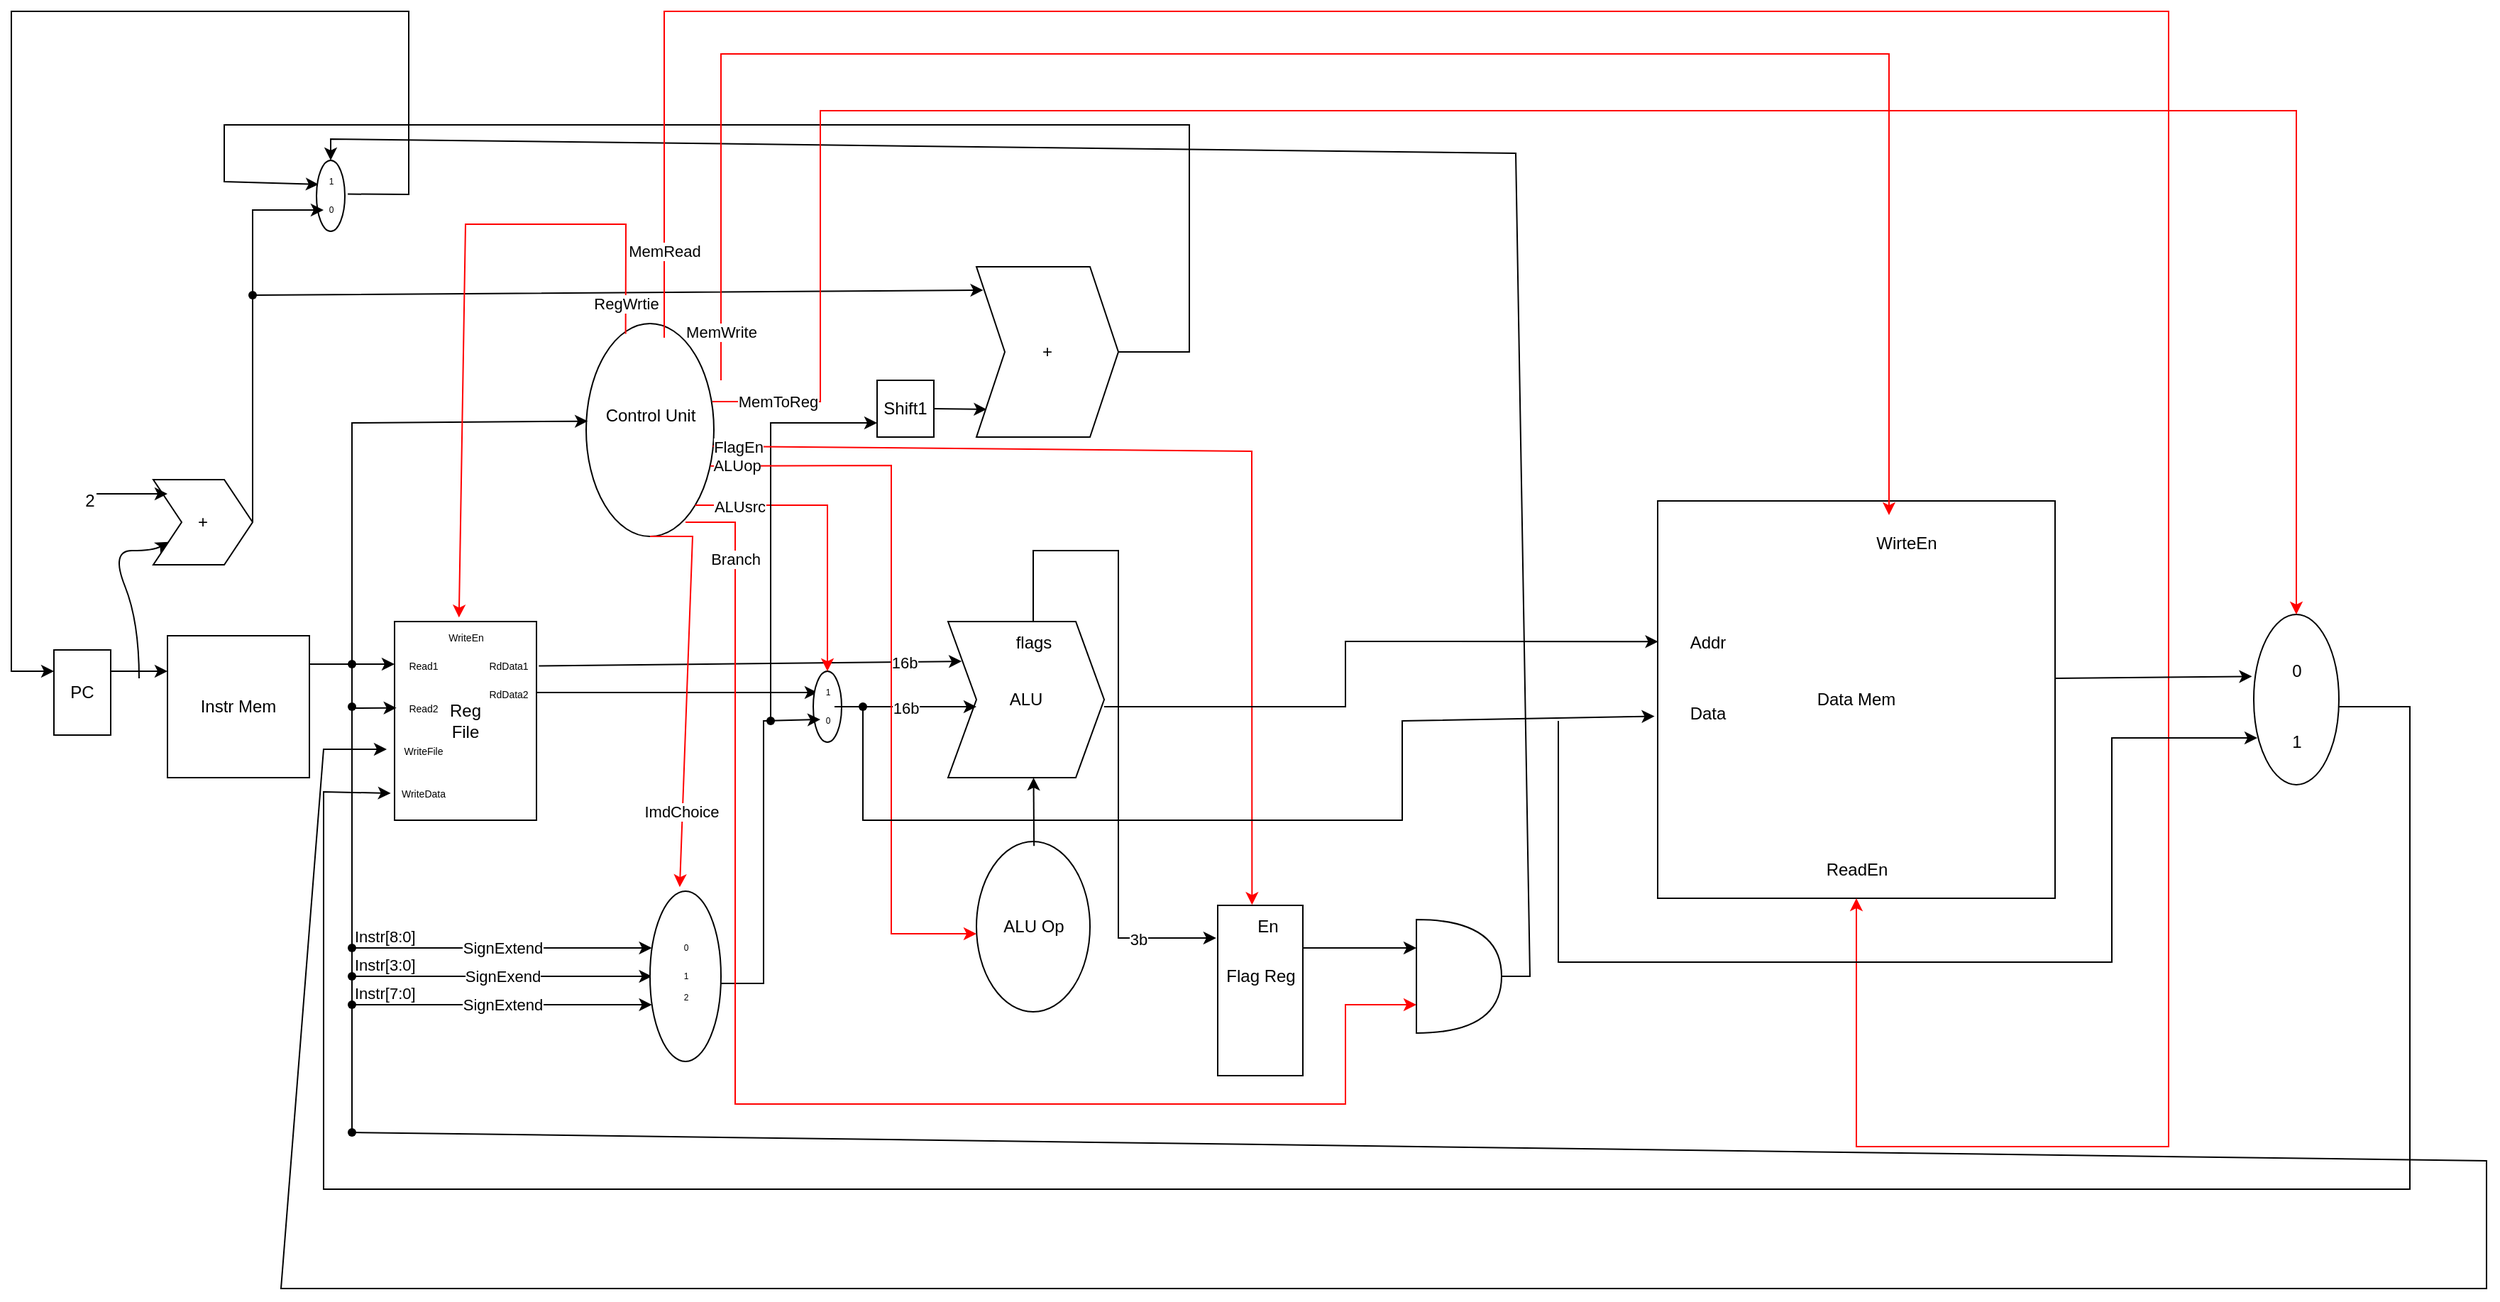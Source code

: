 <mxfile version="26.0.16">
  <diagram name="Page-1" id="epfixSjzEe4igScgLla1">
    <mxGraphModel dx="2280" dy="2638" grid="1" gridSize="10" guides="1" tooltips="1" connect="1" arrows="1" fold="1" page="1" pageScale="1" pageWidth="850" pageHeight="1100" math="0" shadow="0">
      <root>
        <mxCell id="0" />
        <mxCell id="1" parent="0" />
        <mxCell id="wuRMn5WetSay-WgfmZ83-2" value="PC" style="rounded=0;whiteSpace=wrap;html=1;" vertex="1" parent="1">
          <mxGeometry x="40" y="200" width="40" height="60" as="geometry" />
        </mxCell>
        <mxCell id="wuRMn5WetSay-WgfmZ83-4" value="Instr Mem" style="whiteSpace=wrap;html=1;aspect=fixed;" vertex="1" parent="1">
          <mxGeometry x="120" y="190" width="100" height="100" as="geometry" />
        </mxCell>
        <mxCell id="wuRMn5WetSay-WgfmZ83-5" value="" style="endArrow=classic;html=1;rounded=0;exitX=1;exitY=0.25;exitDx=0;exitDy=0;entryX=0;entryY=0.25;entryDx=0;entryDy=0;" edge="1" parent="1" source="wuRMn5WetSay-WgfmZ83-2" target="wuRMn5WetSay-WgfmZ83-4">
          <mxGeometry width="50" height="50" relative="1" as="geometry">
            <mxPoint x="90" y="270" as="sourcePoint" />
            <mxPoint x="140" y="220" as="targetPoint" />
          </mxGeometry>
        </mxCell>
        <mxCell id="wuRMn5WetSay-WgfmZ83-6" value="" style="curved=1;endArrow=classic;html=1;rounded=0;" edge="1" parent="1" target="wuRMn5WetSay-WgfmZ83-7">
          <mxGeometry width="50" height="50" relative="1" as="geometry">
            <mxPoint x="100" y="220" as="sourcePoint" />
            <mxPoint x="170" y="130" as="targetPoint" />
            <Array as="points">
              <mxPoint x="100" y="180" />
              <mxPoint x="80" y="130" />
              <mxPoint x="110" y="130" />
            </Array>
          </mxGeometry>
        </mxCell>
        <mxCell id="wuRMn5WetSay-WgfmZ83-7" value="+" style="shape=step;perimeter=stepPerimeter;whiteSpace=wrap;html=1;fixedSize=1;" vertex="1" parent="1">
          <mxGeometry x="110" y="80" width="70" height="60" as="geometry" />
        </mxCell>
        <mxCell id="wuRMn5WetSay-WgfmZ83-8" value="" style="endArrow=classic;html=1;rounded=0;" edge="1" parent="1">
          <mxGeometry width="50" height="50" relative="1" as="geometry">
            <mxPoint x="70" y="90" as="sourcePoint" />
            <mxPoint x="120" y="90" as="targetPoint" />
          </mxGeometry>
        </mxCell>
        <mxCell id="wuRMn5WetSay-WgfmZ83-9" value="2" style="text;html=1;align=center;verticalAlign=middle;resizable=0;points=[];autosize=1;strokeColor=none;fillColor=none;" vertex="1" parent="1">
          <mxGeometry x="50" y="80" width="30" height="30" as="geometry" />
        </mxCell>
        <mxCell id="wuRMn5WetSay-WgfmZ83-12" value="Reg&lt;div&gt;File&lt;/div&gt;" style="rounded=0;whiteSpace=wrap;html=1;" vertex="1" parent="1">
          <mxGeometry x="280" y="180" width="100" height="140" as="geometry" />
        </mxCell>
        <mxCell id="wuRMn5WetSay-WgfmZ83-13" value="&lt;div style=&quot;line-height: 50%;&quot;&gt;&lt;font style=&quot;font-size: 7px;&quot;&gt;Read1&lt;/font&gt;&lt;/div&gt;" style="text;html=1;align=center;verticalAlign=middle;resizable=0;points=[];autosize=1;strokeColor=none;fillColor=none;" vertex="1" parent="1">
          <mxGeometry x="280" y="200" width="40" height="20" as="geometry" />
        </mxCell>
        <mxCell id="wuRMn5WetSay-WgfmZ83-14" value="&lt;div style=&quot;line-height: 50%;&quot;&gt;&lt;font style=&quot;font-size: 7px;&quot;&gt;Read2&lt;/font&gt;&lt;/div&gt;" style="text;html=1;align=center;verticalAlign=middle;resizable=0;points=[];autosize=1;strokeColor=none;fillColor=none;" vertex="1" parent="1">
          <mxGeometry x="280" y="230" width="40" height="20" as="geometry" />
        </mxCell>
        <mxCell id="wuRMn5WetSay-WgfmZ83-15" value="&lt;div style=&quot;line-height: 50%;&quot;&gt;&lt;span style=&quot;font-size: 7px;&quot;&gt;WriteFile&lt;/span&gt;&lt;/div&gt;" style="text;html=1;align=center;verticalAlign=middle;resizable=0;points=[];autosize=1;strokeColor=none;fillColor=none;" vertex="1" parent="1">
          <mxGeometry x="275" y="260" width="50" height="20" as="geometry" />
        </mxCell>
        <mxCell id="wuRMn5WetSay-WgfmZ83-16" value="&lt;div style=&quot;line-height: 50%;&quot;&gt;&lt;font style=&quot;font-size: 7px;&quot;&gt;WriteData&lt;/font&gt;&lt;/div&gt;" style="text;html=1;align=center;verticalAlign=middle;resizable=0;points=[];autosize=1;strokeColor=none;fillColor=none;" vertex="1" parent="1">
          <mxGeometry x="275" y="290" width="50" height="20" as="geometry" />
        </mxCell>
        <mxCell id="wuRMn5WetSay-WgfmZ83-17" value="&lt;div style=&quot;line-height: 50%;&quot;&gt;&lt;font style=&quot;font-size: 7px;&quot;&gt;RdData1&lt;/font&gt;&lt;/div&gt;" style="text;html=1;align=center;verticalAlign=middle;resizable=0;points=[];autosize=1;strokeColor=none;fillColor=none;" vertex="1" parent="1">
          <mxGeometry x="335" y="200" width="50" height="20" as="geometry" />
        </mxCell>
        <mxCell id="wuRMn5WetSay-WgfmZ83-18" value="&lt;div style=&quot;line-height: 50%;&quot;&gt;&lt;font style=&quot;font-size: 7px;&quot;&gt;RdData2&lt;/font&gt;&lt;/div&gt;" style="text;html=1;align=center;verticalAlign=middle;resizable=0;points=[];autosize=1;strokeColor=none;fillColor=none;" vertex="1" parent="1">
          <mxGeometry x="335" y="220" width="50" height="20" as="geometry" />
        </mxCell>
        <mxCell id="wuRMn5WetSay-WgfmZ83-19" value="&lt;div style=&quot;line-height: 50%;&quot;&gt;&lt;font style=&quot;font-size: 7px;&quot;&gt;WriteEn&lt;/font&gt;&lt;/div&gt;" style="text;html=1;align=center;verticalAlign=middle;resizable=0;points=[];autosize=1;strokeColor=none;fillColor=none;" vertex="1" parent="1">
          <mxGeometry x="305" y="180" width="50" height="20" as="geometry" />
        </mxCell>
        <mxCell id="wuRMn5WetSay-WgfmZ83-21" value="" style="endArrow=classic;html=1;rounded=0;exitDx=0;exitDy=0;exitPerimeter=0;" edge="1" parent="1" source="wuRMn5WetSay-WgfmZ83-54">
          <mxGeometry width="50" height="50" relative="1" as="geometry">
            <mxPoint x="250" y="210" as="sourcePoint" />
            <mxPoint x="280" y="210" as="targetPoint" />
            <Array as="points">
              <mxPoint x="220" y="210" />
              <mxPoint x="250" y="210" />
            </Array>
          </mxGeometry>
        </mxCell>
        <mxCell id="wuRMn5WetSay-WgfmZ83-22" value="" style="endArrow=none;html=1;rounded=0;" edge="1" parent="1" source="wuRMn5WetSay-WgfmZ83-56">
          <mxGeometry width="50" height="50" relative="1" as="geometry">
            <mxPoint x="250" y="472.295" as="sourcePoint" />
            <mxPoint x="250" y="210" as="targetPoint" />
          </mxGeometry>
        </mxCell>
        <mxCell id="wuRMn5WetSay-WgfmZ83-23" value="" style="endArrow=classic;html=1;rounded=0;entryX=0.034;entryY=0.543;entryDx=0;entryDy=0;entryPerimeter=0;" edge="1" parent="1" target="wuRMn5WetSay-WgfmZ83-14">
          <mxGeometry width="50" height="50" relative="1" as="geometry">
            <mxPoint x="250" y="241" as="sourcePoint" />
            <mxPoint x="280" y="200" as="targetPoint" />
          </mxGeometry>
        </mxCell>
        <mxCell id="wuRMn5WetSay-WgfmZ83-24" value="" style="endArrow=classic;html=1;rounded=0;" edge="1" parent="1">
          <mxGeometry relative="1" as="geometry">
            <mxPoint x="250" y="410" as="sourcePoint" />
            <mxPoint x="461.311" y="410" as="targetPoint" />
          </mxGeometry>
        </mxCell>
        <mxCell id="wuRMn5WetSay-WgfmZ83-25" value="SignExtend" style="edgeLabel;resizable=0;html=1;;align=center;verticalAlign=middle;" connectable="0" vertex="1" parent="wuRMn5WetSay-WgfmZ83-24">
          <mxGeometry relative="1" as="geometry" />
        </mxCell>
        <mxCell id="wuRMn5WetSay-WgfmZ83-26" value="Instr[8:0]" style="edgeLabel;resizable=0;html=1;;align=left;verticalAlign=bottom;" connectable="0" vertex="1" parent="wuRMn5WetSay-WgfmZ83-24">
          <mxGeometry x="-1" relative="1" as="geometry" />
        </mxCell>
        <mxCell id="wuRMn5WetSay-WgfmZ83-28" value="" style="endArrow=classic;html=1;rounded=0;" edge="1" parent="1">
          <mxGeometry relative="1" as="geometry">
            <mxPoint x="250" y="430" as="sourcePoint" />
            <mxPoint x="461.311" y="430" as="targetPoint" />
          </mxGeometry>
        </mxCell>
        <mxCell id="wuRMn5WetSay-WgfmZ83-29" value="SignExend" style="edgeLabel;resizable=0;html=1;;align=center;verticalAlign=middle;" connectable="0" vertex="1" parent="wuRMn5WetSay-WgfmZ83-28">
          <mxGeometry relative="1" as="geometry" />
        </mxCell>
        <mxCell id="wuRMn5WetSay-WgfmZ83-30" value="Instr[3:0]" style="edgeLabel;resizable=0;html=1;;align=left;verticalAlign=bottom;" connectable="0" vertex="1" parent="wuRMn5WetSay-WgfmZ83-28">
          <mxGeometry x="-1" relative="1" as="geometry" />
        </mxCell>
        <mxCell id="wuRMn5WetSay-WgfmZ83-32" value="" style="endArrow=classic;html=1;rounded=0;" edge="1" parent="1">
          <mxGeometry relative="1" as="geometry">
            <mxPoint x="250" y="450" as="sourcePoint" />
            <mxPoint x="461.311" y="450" as="targetPoint" />
          </mxGeometry>
        </mxCell>
        <mxCell id="wuRMn5WetSay-WgfmZ83-33" value="SignExtend" style="edgeLabel;resizable=0;html=1;;align=center;verticalAlign=middle;" connectable="0" vertex="1" parent="wuRMn5WetSay-WgfmZ83-32">
          <mxGeometry relative="1" as="geometry" />
        </mxCell>
        <mxCell id="wuRMn5WetSay-WgfmZ83-34" value="Instr[7:0]" style="edgeLabel;resizable=0;html=1;;align=left;verticalAlign=bottom;" connectable="0" vertex="1" parent="wuRMn5WetSay-WgfmZ83-32">
          <mxGeometry x="-1" relative="1" as="geometry" />
        </mxCell>
        <mxCell id="wuRMn5WetSay-WgfmZ83-36" value="" style="ellipse;whiteSpace=wrap;html=1;rotation=90;" vertex="1" parent="1">
          <mxGeometry x="425" y="405" width="120" height="50" as="geometry" />
        </mxCell>
        <mxCell id="wuRMn5WetSay-WgfmZ83-38" value="0" style="text;html=1;align=center;verticalAlign=middle;resizable=0;points=[];autosize=1;strokeColor=none;fillColor=none;fontSize=6;" vertex="1" parent="1">
          <mxGeometry x="470" y="400" width="30" height="20" as="geometry" />
        </mxCell>
        <mxCell id="wuRMn5WetSay-WgfmZ83-39" value="1" style="text;html=1;align=center;verticalAlign=middle;resizable=0;points=[];autosize=1;strokeColor=none;fillColor=none;fontSize=6;" vertex="1" parent="1">
          <mxGeometry x="470" y="420" width="30" height="20" as="geometry" />
        </mxCell>
        <mxCell id="wuRMn5WetSay-WgfmZ83-40" value="2" style="text;html=1;align=center;verticalAlign=middle;resizable=0;points=[];autosize=1;strokeColor=none;fillColor=none;fontSize=6;" vertex="1" parent="1">
          <mxGeometry x="470" y="435" width="30" height="20" as="geometry" />
        </mxCell>
        <mxCell id="wuRMn5WetSay-WgfmZ83-41" style="edgeStyle=orthogonalEdgeStyle;rounded=0;orthogonalLoop=1;jettySize=auto;html=1;exitX=1;exitY=0.5;exitDx=0;exitDy=0;" edge="1" parent="1" source="wuRMn5WetSay-WgfmZ83-36" target="wuRMn5WetSay-WgfmZ83-36">
          <mxGeometry relative="1" as="geometry" />
        </mxCell>
        <mxCell id="wuRMn5WetSay-WgfmZ83-42" value="" style="ellipse;whiteSpace=wrap;html=1;rotation=90;" vertex="1" parent="1">
          <mxGeometry x="385" width="150" height="90" as="geometry" />
        </mxCell>
        <mxCell id="wuRMn5WetSay-WgfmZ83-43" value="Control Unit" style="text;html=1;align=center;verticalAlign=middle;resizable=0;points=[];autosize=1;strokeColor=none;fillColor=none;" vertex="1" parent="1">
          <mxGeometry x="415" y="20" width="90" height="30" as="geometry" />
        </mxCell>
        <mxCell id="wuRMn5WetSay-WgfmZ83-48" value="" style="endArrow=classic;html=1;rounded=0;entryX=0.012;entryY=0.626;entryDx=0;entryDy=0;entryPerimeter=0;" edge="1" parent="1" target="wuRMn5WetSay-WgfmZ83-43">
          <mxGeometry width="50" height="50" relative="1" as="geometry">
            <mxPoint x="250" y="210" as="sourcePoint" />
            <mxPoint x="370" y="50" as="targetPoint" />
            <Array as="points">
              <mxPoint x="250" y="40" />
            </Array>
          </mxGeometry>
        </mxCell>
        <mxCell id="wuRMn5WetSay-WgfmZ83-49" value="" style="endArrow=classic;html=1;rounded=0;exitX=0.933;exitY=0.564;exitDx=0;exitDy=0;exitPerimeter=0;entryX=0.087;entryY=0.255;entryDx=0;entryDy=0;entryPerimeter=0;" edge="1" parent="1" source="wuRMn5WetSay-WgfmZ83-17" target="wuRMn5WetSay-WgfmZ83-64">
          <mxGeometry width="50" height="50" relative="1" as="geometry">
            <mxPoint x="510" y="240" as="sourcePoint" />
            <mxPoint x="580" y="211" as="targetPoint" />
          </mxGeometry>
        </mxCell>
        <mxCell id="wuRMn5WetSay-WgfmZ83-76" value="16b" style="edgeLabel;html=1;align=center;verticalAlign=middle;resizable=0;points=[];" vertex="1" connectable="0" parent="wuRMn5WetSay-WgfmZ83-49">
          <mxGeometry x="0.728" relative="1" as="geometry">
            <mxPoint as="offset" />
          </mxGeometry>
        </mxCell>
        <mxCell id="wuRMn5WetSay-WgfmZ83-55" value="" style="endArrow=classic;html=1;rounded=0;exitDx=0;exitDy=0;exitPerimeter=0;" edge="1" parent="1" target="wuRMn5WetSay-WgfmZ83-54">
          <mxGeometry width="50" height="50" relative="1" as="geometry">
            <mxPoint x="250" y="210" as="sourcePoint" />
            <mxPoint x="280" y="210" as="targetPoint" />
            <Array as="points" />
          </mxGeometry>
        </mxCell>
        <mxCell id="wuRMn5WetSay-WgfmZ83-54" value="" style="shape=waypoint;sketch=0;fillStyle=solid;size=6;pointerEvents=1;points=[];fillColor=none;resizable=0;rotatable=0;perimeter=centerPerimeter;snapToPoint=1;" vertex="1" parent="1">
          <mxGeometry x="240" y="200" width="20" height="20" as="geometry" />
        </mxCell>
        <mxCell id="wuRMn5WetSay-WgfmZ83-57" value="" style="endArrow=none;html=1;rounded=0;" edge="1" parent="1" source="wuRMn5WetSay-WgfmZ83-58" target="wuRMn5WetSay-WgfmZ83-56">
          <mxGeometry width="50" height="50" relative="1" as="geometry">
            <mxPoint x="250" y="472.295" as="sourcePoint" />
            <mxPoint x="250" y="210" as="targetPoint" />
          </mxGeometry>
        </mxCell>
        <mxCell id="wuRMn5WetSay-WgfmZ83-56" value="" style="shape=waypoint;sketch=0;fillStyle=solid;size=6;pointerEvents=1;points=[];fillColor=none;resizable=0;rotatable=0;perimeter=centerPerimeter;snapToPoint=1;" vertex="1" parent="1">
          <mxGeometry x="240" y="230" width="20" height="20" as="geometry" />
        </mxCell>
        <mxCell id="wuRMn5WetSay-WgfmZ83-59" value="" style="endArrow=none;html=1;rounded=0;" edge="1" parent="1" source="wuRMn5WetSay-WgfmZ83-61" target="wuRMn5WetSay-WgfmZ83-58">
          <mxGeometry width="50" height="50" relative="1" as="geometry">
            <mxPoint x="250" y="472.295" as="sourcePoint" />
            <mxPoint x="250" y="240" as="targetPoint" />
          </mxGeometry>
        </mxCell>
        <mxCell id="wuRMn5WetSay-WgfmZ83-58" value="" style="shape=waypoint;sketch=0;fillStyle=solid;size=6;pointerEvents=1;points=[];fillColor=none;resizable=0;rotatable=0;perimeter=centerPerimeter;snapToPoint=1;" vertex="1" parent="1">
          <mxGeometry x="240" y="400" width="20" height="20" as="geometry" />
        </mxCell>
        <mxCell id="wuRMn5WetSay-WgfmZ83-60" value="" style="shape=waypoint;sketch=0;fillStyle=solid;size=6;pointerEvents=1;points=[];fillColor=none;resizable=0;rotatable=0;perimeter=centerPerimeter;snapToPoint=1;" vertex="1" parent="1">
          <mxGeometry x="240" y="420" width="20" height="20" as="geometry" />
        </mxCell>
        <mxCell id="wuRMn5WetSay-WgfmZ83-62" value="" style="endArrow=none;html=1;rounded=0;" edge="1" parent="1" target="wuRMn5WetSay-WgfmZ83-61">
          <mxGeometry width="50" height="50" relative="1" as="geometry">
            <mxPoint x="250" y="540" as="sourcePoint" />
            <mxPoint x="250" y="410" as="targetPoint" />
          </mxGeometry>
        </mxCell>
        <mxCell id="wuRMn5WetSay-WgfmZ83-61" value="" style="shape=waypoint;sketch=0;fillStyle=solid;size=6;pointerEvents=1;points=[];fillColor=none;resizable=0;rotatable=0;perimeter=centerPerimeter;snapToPoint=1;" vertex="1" parent="1">
          <mxGeometry x="240" y="440" width="20" height="20" as="geometry" />
        </mxCell>
        <mxCell id="wuRMn5WetSay-WgfmZ83-64" value="ALU" style="shape=step;perimeter=stepPerimeter;whiteSpace=wrap;html=1;fixedSize=1;" vertex="1" parent="1">
          <mxGeometry x="670" y="180" width="110" height="110" as="geometry" />
        </mxCell>
        <mxCell id="wuRMn5WetSay-WgfmZ83-65" value="" style="endArrow=classic;html=1;rounded=0;exitX=0.933;exitY=0.564;exitDx=0;exitDy=0;exitPerimeter=0;" edge="1" parent="1">
          <mxGeometry width="50" height="50" relative="1" as="geometry">
            <mxPoint x="380" y="230" as="sourcePoint" />
            <mxPoint x="578" y="230" as="targetPoint" />
          </mxGeometry>
        </mxCell>
        <mxCell id="wuRMn5WetSay-WgfmZ83-67" value="" style="ellipse;whiteSpace=wrap;html=1;rotation=90;" vertex="1" parent="1">
          <mxGeometry x="560" y="230" width="50" height="20" as="geometry" />
        </mxCell>
        <mxCell id="wuRMn5WetSay-WgfmZ83-68" value="1" style="text;html=1;align=center;verticalAlign=middle;resizable=0;points=[];autosize=1;strokeColor=none;fillColor=none;fontSize=6;" vertex="1" parent="1">
          <mxGeometry x="570" y="220" width="30" height="20" as="geometry" />
        </mxCell>
        <mxCell id="wuRMn5WetSay-WgfmZ83-69" value="0" style="text;html=1;align=center;verticalAlign=middle;resizable=0;points=[];autosize=1;strokeColor=none;fillColor=none;fontSize=6;" vertex="1" parent="1">
          <mxGeometry x="570" y="240" width="30" height="20" as="geometry" />
        </mxCell>
        <mxCell id="wuRMn5WetSay-WgfmZ83-70" value="" style="endArrow=classic;html=1;rounded=0;" edge="1" parent="1">
          <mxGeometry width="50" height="50" relative="1" as="geometry">
            <mxPoint x="510" y="435" as="sourcePoint" />
            <mxPoint x="580" y="249" as="targetPoint" />
            <Array as="points">
              <mxPoint x="540" y="435" />
              <mxPoint x="540" y="250" />
            </Array>
          </mxGeometry>
        </mxCell>
        <mxCell id="wuRMn5WetSay-WgfmZ83-73" value="" style="endArrow=classic;html=1;rounded=0;" edge="1" parent="1">
          <mxGeometry relative="1" as="geometry">
            <mxPoint x="590" y="240" as="sourcePoint" />
            <mxPoint x="690" y="240" as="targetPoint" />
          </mxGeometry>
        </mxCell>
        <mxCell id="wuRMn5WetSay-WgfmZ83-75" value="16b" style="edgeLabel;html=1;align=center;verticalAlign=middle;resizable=0;points=[];" vertex="1" connectable="0" parent="wuRMn5WetSay-WgfmZ83-73">
          <mxGeometry x="0.001" y="-1" relative="1" as="geometry">
            <mxPoint as="offset" />
          </mxGeometry>
        </mxCell>
        <mxCell id="wuRMn5WetSay-WgfmZ83-77" value="" style="endArrow=classic;html=1;rounded=0;fontColor=#FF3333;strokeColor=#FF0000;exitX=1;exitY=0;exitDx=0;exitDy=0;entryX=0;entryY=0.5;entryDx=0;entryDy=0;" edge="1" parent="1" source="wuRMn5WetSay-WgfmZ83-42" target="wuRMn5WetSay-WgfmZ83-67">
          <mxGeometry width="50" height="50" relative="1" as="geometry">
            <mxPoint x="630" y="50" as="sourcePoint" />
            <mxPoint x="590" y="98" as="targetPoint" />
            <Array as="points">
              <mxPoint x="585" y="98" />
            </Array>
          </mxGeometry>
        </mxCell>
        <mxCell id="wuRMn5WetSay-WgfmZ83-78" value="ALUsrc" style="edgeLabel;html=1;align=center;verticalAlign=middle;resizable=0;points=[];" vertex="1" connectable="0" parent="wuRMn5WetSay-WgfmZ83-77">
          <mxGeometry x="-0.703" y="-1" relative="1" as="geometry">
            <mxPoint as="offset" />
          </mxGeometry>
        </mxCell>
        <mxCell id="wuRMn5WetSay-WgfmZ83-79" value="" style="endArrow=classic;html=1;rounded=0;strokeColor=#FF0000;entryX=-0.024;entryY=0.581;entryDx=0;entryDy=0;entryPerimeter=0;" edge="1" parent="1" target="wuRMn5WetSay-WgfmZ83-36">
          <mxGeometry width="50" height="50" relative="1" as="geometry">
            <mxPoint x="460" y="120" as="sourcePoint" />
            <mxPoint x="510" y="70" as="targetPoint" />
            <Array as="points">
              <mxPoint x="490" y="120" />
            </Array>
          </mxGeometry>
        </mxCell>
        <mxCell id="wuRMn5WetSay-WgfmZ83-80" value="ImdChoice" style="edgeLabel;html=1;align=center;verticalAlign=middle;resizable=0;points=[];" vertex="1" connectable="0" parent="wuRMn5WetSay-WgfmZ83-79">
          <mxGeometry x="0.617" y="-1" relative="1" as="geometry">
            <mxPoint as="offset" />
          </mxGeometry>
        </mxCell>
        <mxCell id="wuRMn5WetSay-WgfmZ83-81" value="Shift1" style="whiteSpace=wrap;html=1;aspect=fixed;" vertex="1" parent="1">
          <mxGeometry x="620" y="10" width="40" height="40" as="geometry" />
        </mxCell>
        <mxCell id="wuRMn5WetSay-WgfmZ83-82" value="" style="endArrow=classic;html=1;rounded=0;entryX=0;entryY=0.75;entryDx=0;entryDy=0;" edge="1" parent="1" source="wuRMn5WetSay-WgfmZ83-84" target="wuRMn5WetSay-WgfmZ83-81">
          <mxGeometry width="50" height="50" relative="1" as="geometry">
            <mxPoint x="545" y="250" as="sourcePoint" />
            <mxPoint x="545" y="10" as="targetPoint" />
            <Array as="points">
              <mxPoint x="545" y="40" />
            </Array>
          </mxGeometry>
        </mxCell>
        <mxCell id="wuRMn5WetSay-WgfmZ83-86" value="" style="endArrow=classic;html=1;rounded=0;entryDx=0;entryDy=0;" edge="1" parent="1" target="wuRMn5WetSay-WgfmZ83-84">
          <mxGeometry width="50" height="50" relative="1" as="geometry">
            <mxPoint x="545" y="250" as="sourcePoint" />
            <mxPoint x="620" y="40" as="targetPoint" />
            <Array as="points" />
          </mxGeometry>
        </mxCell>
        <mxCell id="wuRMn5WetSay-WgfmZ83-84" value="" style="shape=waypoint;sketch=0;fillStyle=solid;size=6;pointerEvents=1;points=[];fillColor=none;resizable=0;rotatable=0;perimeter=centerPerimeter;snapToPoint=1;" vertex="1" parent="1">
          <mxGeometry x="535" y="240" width="20" height="20" as="geometry" />
        </mxCell>
        <mxCell id="wuRMn5WetSay-WgfmZ83-87" value="+" style="shape=step;perimeter=stepPerimeter;whiteSpace=wrap;html=1;fixedSize=1;" vertex="1" parent="1">
          <mxGeometry x="690" y="-70" width="100" height="120" as="geometry" />
        </mxCell>
        <mxCell id="wuRMn5WetSay-WgfmZ83-88" value="" style="endArrow=classic;html=1;rounded=0;entryX=0.072;entryY=0.837;entryDx=0;entryDy=0;entryPerimeter=0;" edge="1" parent="1" target="wuRMn5WetSay-WgfmZ83-87">
          <mxGeometry width="50" height="50" relative="1" as="geometry">
            <mxPoint x="660" y="30" as="sourcePoint" />
            <mxPoint x="710" y="-20" as="targetPoint" />
          </mxGeometry>
        </mxCell>
        <mxCell id="wuRMn5WetSay-WgfmZ83-89" value="" style="endArrow=classic;html=1;rounded=0;entryX=0.048;entryY=0.137;entryDx=0;entryDy=0;entryPerimeter=0;" edge="1" parent="1" target="wuRMn5WetSay-WgfmZ83-87">
          <mxGeometry width="50" height="50" relative="1" as="geometry">
            <mxPoint x="180" y="110" as="sourcePoint" />
            <mxPoint x="180" y="-80" as="targetPoint" />
            <Array as="points">
              <mxPoint x="180" y="-50" />
            </Array>
          </mxGeometry>
        </mxCell>
        <mxCell id="wuRMn5WetSay-WgfmZ83-90" value="" style="endArrow=classic;html=1;rounded=0;entryX=0.339;entryY=0.926;entryDx=0;entryDy=0;entryPerimeter=0;" edge="1" parent="1" target="wuRMn5WetSay-WgfmZ83-91">
          <mxGeometry width="50" height="50" relative="1" as="geometry">
            <mxPoint x="790" y="-10" as="sourcePoint" />
            <mxPoint x="120" y="-170" as="targetPoint" />
            <Array as="points">
              <mxPoint x="840" y="-10" />
              <mxPoint x="840" y="-170" />
              <mxPoint x="160" y="-170" />
              <mxPoint x="160" y="-130" />
            </Array>
          </mxGeometry>
        </mxCell>
        <mxCell id="wuRMn5WetSay-WgfmZ83-91" value="" style="ellipse;whiteSpace=wrap;html=1;rotation=90;" vertex="1" parent="1">
          <mxGeometry x="210" y="-130" width="50" height="20" as="geometry" />
        </mxCell>
        <mxCell id="wuRMn5WetSay-WgfmZ83-92" value="1" style="text;html=1;align=center;verticalAlign=middle;resizable=0;points=[];autosize=1;strokeColor=none;fillColor=none;fontSize=6;" vertex="1" parent="1">
          <mxGeometry x="220" y="-140" width="30" height="20" as="geometry" />
        </mxCell>
        <mxCell id="wuRMn5WetSay-WgfmZ83-93" value="0" style="text;html=1;align=center;verticalAlign=middle;resizable=0;points=[];autosize=1;strokeColor=none;fillColor=none;fontSize=6;" vertex="1" parent="1">
          <mxGeometry x="220" y="-120" width="30" height="20" as="geometry" />
        </mxCell>
        <mxCell id="wuRMn5WetSay-WgfmZ83-94" value="" style="endArrow=classic;html=1;rounded=0;entryX=0.333;entryY=0.5;entryDx=0;entryDy=0;entryPerimeter=0;" edge="1" parent="1" target="wuRMn5WetSay-WgfmZ83-93">
          <mxGeometry width="50" height="50" relative="1" as="geometry">
            <mxPoint x="180" y="-50" as="sourcePoint" />
            <mxPoint x="230" y="-100" as="targetPoint" />
            <Array as="points">
              <mxPoint x="180" y="-110" />
            </Array>
          </mxGeometry>
        </mxCell>
        <mxCell id="wuRMn5WetSay-WgfmZ83-95" value="" style="shape=waypoint;sketch=0;fillStyle=solid;size=6;pointerEvents=1;points=[];fillColor=none;resizable=0;rotatable=0;perimeter=centerPerimeter;snapToPoint=1;" vertex="1" parent="1">
          <mxGeometry x="170" y="-60" width="20" height="20" as="geometry" />
        </mxCell>
        <mxCell id="wuRMn5WetSay-WgfmZ83-96" value="" style="ellipse;whiteSpace=wrap;html=1;rotation=90;" vertex="1" parent="1">
          <mxGeometry x="670" y="355" width="120" height="80" as="geometry" />
        </mxCell>
        <mxCell id="wuRMn5WetSay-WgfmZ83-97" value="ALU Op" style="text;html=1;align=center;verticalAlign=middle;resizable=0;points=[];autosize=1;strokeColor=none;fillColor=none;" vertex="1" parent="1">
          <mxGeometry x="695" y="380" width="70" height="30" as="geometry" />
        </mxCell>
        <mxCell id="wuRMn5WetSay-WgfmZ83-98" value="" style="endArrow=classic;html=1;rounded=0;strokeColor=#FF0000;exitX=0.669;exitY=0.026;exitDx=0;exitDy=0;exitPerimeter=0;" edge="1" parent="1" source="wuRMn5WetSay-WgfmZ83-42">
          <mxGeometry width="50" height="50" relative="1" as="geometry">
            <mxPoint x="590" y="70" as="sourcePoint" />
            <mxPoint x="690" y="400" as="targetPoint" />
            <Array as="points">
              <mxPoint x="630" y="70" />
              <mxPoint x="630" y="400" />
            </Array>
          </mxGeometry>
        </mxCell>
        <mxCell id="wuRMn5WetSay-WgfmZ83-100" value="ALUop" style="edgeLabel;html=1;align=center;verticalAlign=middle;resizable=0;points=[];" vertex="1" connectable="0" parent="wuRMn5WetSay-WgfmZ83-98">
          <mxGeometry x="-0.931" y="1" relative="1" as="geometry">
            <mxPoint as="offset" />
          </mxGeometry>
        </mxCell>
        <mxCell id="wuRMn5WetSay-WgfmZ83-101" value="" style="endArrow=classic;html=1;rounded=0;entryX=0.459;entryY=0.978;entryDx=0;entryDy=0;entryPerimeter=0;exitX=0.026;exitY=0.493;exitDx=0;exitDy=0;exitPerimeter=0;" edge="1" parent="1" source="wuRMn5WetSay-WgfmZ83-96">
          <mxGeometry width="50" height="50" relative="1" as="geometry">
            <mxPoint x="730" y="330" as="sourcePoint" />
            <mxPoint x="730.25" y="290.0" as="targetPoint" />
          </mxGeometry>
        </mxCell>
        <mxCell id="wuRMn5WetSay-WgfmZ83-102" value="" style="rounded=0;whiteSpace=wrap;html=1;rotation=90;" vertex="1" parent="1">
          <mxGeometry x="830" y="410" width="120" height="60" as="geometry" />
        </mxCell>
        <mxCell id="wuRMn5WetSay-WgfmZ83-103" value="flags" style="text;html=1;align=center;verticalAlign=middle;resizable=0;points=[];autosize=1;strokeColor=none;fillColor=none;" vertex="1" parent="1">
          <mxGeometry x="705" y="180" width="50" height="30" as="geometry" />
        </mxCell>
        <mxCell id="wuRMn5WetSay-WgfmZ83-104" value="" style="endArrow=classic;html=1;rounded=0;entryX=0.192;entryY=1.018;entryDx=0;entryDy=0;entryPerimeter=0;" edge="1" parent="1" target="wuRMn5WetSay-WgfmZ83-102">
          <mxGeometry width="50" height="50" relative="1" as="geometry">
            <mxPoint x="730" y="180" as="sourcePoint" />
            <mxPoint x="870" y="360" as="targetPoint" />
            <Array as="points">
              <mxPoint x="730" y="130" />
              <mxPoint x="790" y="130" />
              <mxPoint x="790" y="403" />
            </Array>
          </mxGeometry>
        </mxCell>
        <mxCell id="wuRMn5WetSay-WgfmZ83-119" value="3b" style="edgeLabel;html=1;align=center;verticalAlign=middle;resizable=0;points=[];" vertex="1" connectable="0" parent="wuRMn5WetSay-WgfmZ83-104">
          <mxGeometry x="0.756" y="-1" relative="1" as="geometry">
            <mxPoint as="offset" />
          </mxGeometry>
        </mxCell>
        <mxCell id="wuRMn5WetSay-WgfmZ83-105" value="Flag Reg" style="text;html=1;align=center;verticalAlign=middle;resizable=0;points=[];autosize=1;strokeColor=none;fillColor=none;" vertex="1" parent="1">
          <mxGeometry x="855" y="415" width="70" height="30" as="geometry" />
        </mxCell>
        <mxCell id="wuRMn5WetSay-WgfmZ83-106" value="" style="endArrow=classic;html=1;rounded=0;" edge="1" parent="1">
          <mxGeometry width="50" height="50" relative="1" as="geometry">
            <mxPoint x="920" y="410" as="sourcePoint" />
            <mxPoint x="1000" y="410" as="targetPoint" />
          </mxGeometry>
        </mxCell>
        <mxCell id="wuRMn5WetSay-WgfmZ83-109" value="" style="shape=or;whiteSpace=wrap;html=1;" vertex="1" parent="1">
          <mxGeometry x="1000" y="390" width="60" height="80" as="geometry" />
        </mxCell>
        <mxCell id="wuRMn5WetSay-WgfmZ83-111" value="" style="endArrow=classic;html=1;rounded=0;strokeColor=#FF0000;exitX=0.576;exitY=0.009;exitDx=0;exitDy=0;exitPerimeter=0;entryX=-0.003;entryY=0.597;entryDx=0;entryDy=0;entryPerimeter=0;" edge="1" parent="1" source="wuRMn5WetSay-WgfmZ83-42" target="wuRMn5WetSay-WgfmZ83-102">
          <mxGeometry width="50" height="50" relative="1" as="geometry">
            <mxPoint x="690" y="120" as="sourcePoint" />
            <mxPoint x="880" y="56" as="targetPoint" />
            <Array as="points">
              <mxPoint x="884" y="60" />
            </Array>
          </mxGeometry>
        </mxCell>
        <mxCell id="wuRMn5WetSay-WgfmZ83-113" value="FlagEn" style="edgeLabel;html=1;align=center;verticalAlign=middle;resizable=0;points=[];" vertex="1" connectable="0" parent="wuRMn5WetSay-WgfmZ83-111">
          <mxGeometry x="-0.948" relative="1" as="geometry">
            <mxPoint as="offset" />
          </mxGeometry>
        </mxCell>
        <mxCell id="wuRMn5WetSay-WgfmZ83-114" value="En" style="text;html=1;align=center;verticalAlign=middle;resizable=0;points=[];autosize=1;strokeColor=none;fillColor=none;" vertex="1" parent="1">
          <mxGeometry x="875" y="380" width="40" height="30" as="geometry" />
        </mxCell>
        <mxCell id="wuRMn5WetSay-WgfmZ83-115" value="" style="endArrow=classic;html=1;rounded=0;strokeColor=#FF0000;entryX=0;entryY=0.75;entryDx=0;entryDy=0;entryPerimeter=0;" edge="1" parent="1" target="wuRMn5WetSay-WgfmZ83-109">
          <mxGeometry width="50" height="50" relative="1" as="geometry">
            <mxPoint x="485" y="110" as="sourcePoint" />
            <mxPoint x="650" y="570" as="targetPoint" />
            <Array as="points">
              <mxPoint x="520" y="110" />
              <mxPoint x="520" y="520" />
              <mxPoint x="950" y="520" />
              <mxPoint x="950" y="450" />
            </Array>
          </mxGeometry>
        </mxCell>
        <mxCell id="wuRMn5WetSay-WgfmZ83-116" value="Branch" style="edgeLabel;html=1;align=center;verticalAlign=middle;resizable=0;points=[];" vertex="1" connectable="0" parent="wuRMn5WetSay-WgfmZ83-115">
          <mxGeometry x="-0.878" relative="1" as="geometry">
            <mxPoint as="offset" />
          </mxGeometry>
        </mxCell>
        <mxCell id="wuRMn5WetSay-WgfmZ83-117" value="" style="endArrow=classic;html=1;rounded=0;entryX=0;entryY=0.5;entryDx=0;entryDy=0;" edge="1" parent="1" target="wuRMn5WetSay-WgfmZ83-91">
          <mxGeometry width="50" height="50" relative="1" as="geometry">
            <mxPoint x="1060" y="430" as="sourcePoint" />
            <mxPoint x="270" y="20" as="targetPoint" />
            <Array as="points">
              <mxPoint x="1080" y="430" />
              <mxPoint x="1070" y="-150" />
              <mxPoint x="235" y="-160" />
            </Array>
          </mxGeometry>
        </mxCell>
        <mxCell id="wuRMn5WetSay-WgfmZ83-118" value="Data Mem" style="whiteSpace=wrap;html=1;aspect=fixed;" vertex="1" parent="1">
          <mxGeometry x="1170" y="95" width="280" height="280" as="geometry" />
        </mxCell>
        <mxCell id="wuRMn5WetSay-WgfmZ83-120" value="Addr" style="text;html=1;align=center;verticalAlign=middle;resizable=0;points=[];autosize=1;strokeColor=none;fillColor=none;" vertex="1" parent="1">
          <mxGeometry x="1180" y="180" width="50" height="30" as="geometry" />
        </mxCell>
        <mxCell id="wuRMn5WetSay-WgfmZ83-121" value="Data" style="text;html=1;align=center;verticalAlign=middle;resizable=0;points=[];autosize=1;strokeColor=none;fillColor=none;" vertex="1" parent="1">
          <mxGeometry x="1180" y="230" width="50" height="30" as="geometry" />
        </mxCell>
        <mxCell id="wuRMn5WetSay-WgfmZ83-122" value="" style="endArrow=classic;html=1;rounded=0;entryX=0.001;entryY=0.354;entryDx=0;entryDy=0;entryPerimeter=0;" edge="1" parent="1" target="wuRMn5WetSay-WgfmZ83-118">
          <mxGeometry width="50" height="50" relative="1" as="geometry">
            <mxPoint x="780" y="240" as="sourcePoint" />
            <mxPoint x="830" y="190" as="targetPoint" />
            <Array as="points">
              <mxPoint x="950" y="240" />
              <mxPoint x="950" y="194" />
            </Array>
          </mxGeometry>
        </mxCell>
        <mxCell id="wuRMn5WetSay-WgfmZ83-123" value="" style="endArrow=classic;html=1;rounded=0;entryX=-0.008;entryY=0.542;entryDx=0;entryDy=0;entryPerimeter=0;" edge="1" parent="1" source="wuRMn5WetSay-WgfmZ83-124" target="wuRMn5WetSay-WgfmZ83-118">
          <mxGeometry width="50" height="50" relative="1" as="geometry">
            <mxPoint x="610" y="240" as="sourcePoint" />
            <mxPoint x="660" y="190" as="targetPoint" />
            <Array as="points">
              <mxPoint x="610" y="320" />
              <mxPoint x="990" y="320" />
              <mxPoint x="990" y="250" />
            </Array>
          </mxGeometry>
        </mxCell>
        <mxCell id="wuRMn5WetSay-WgfmZ83-125" value="" style="endArrow=classic;html=1;rounded=0;entryDx=0;entryDy=0;entryPerimeter=0;" edge="1" parent="1" target="wuRMn5WetSay-WgfmZ83-124">
          <mxGeometry width="50" height="50" relative="1" as="geometry">
            <mxPoint x="610" y="240" as="sourcePoint" />
            <mxPoint x="1168" y="247" as="targetPoint" />
            <Array as="points" />
          </mxGeometry>
        </mxCell>
        <mxCell id="wuRMn5WetSay-WgfmZ83-124" value="" style="shape=waypoint;sketch=0;fillStyle=solid;size=6;pointerEvents=1;points=[];fillColor=none;resizable=0;rotatable=0;perimeter=centerPerimeter;snapToPoint=1;" vertex="1" parent="1">
          <mxGeometry x="600" y="230" width="20" height="20" as="geometry" />
        </mxCell>
        <mxCell id="wuRMn5WetSay-WgfmZ83-126" value="" style="endArrow=classic;html=1;rounded=0;strokeColor=#FF0000;entryX=0.5;entryY=1;entryDx=0;entryDy=0;" edge="1" parent="1" target="wuRMn5WetSay-WgfmZ83-118">
          <mxGeometry width="50" height="50" relative="1" as="geometry">
            <mxPoint x="470" y="-20" as="sourcePoint" />
            <mxPoint x="1530" y="591.176" as="targetPoint" />
            <Array as="points">
              <mxPoint x="470" y="-250" />
              <mxPoint x="1530" y="-250" />
              <mxPoint x="1530" y="550" />
              <mxPoint x="1310" y="550" />
            </Array>
          </mxGeometry>
        </mxCell>
        <mxCell id="wuRMn5WetSay-WgfmZ83-127" value="MemRead" style="edgeLabel;html=1;align=center;verticalAlign=middle;resizable=0;points=[];" vertex="1" connectable="0" parent="wuRMn5WetSay-WgfmZ83-126">
          <mxGeometry x="-0.951" relative="1" as="geometry">
            <mxPoint as="offset" />
          </mxGeometry>
        </mxCell>
        <mxCell id="wuRMn5WetSay-WgfmZ83-128" value="" style="endArrow=classic;html=1;rounded=0;strokeColor=#FF0000;entryX=0.545;entryY=0.001;entryDx=0;entryDy=0;entryPerimeter=0;" edge="1" parent="1">
          <mxGeometry width="50" height="50" relative="1" as="geometry">
            <mxPoint x="510" y="10" as="sourcePoint" />
            <mxPoint x="1333" y="105" as="targetPoint" />
            <Array as="points">
              <mxPoint x="510" y="-220" />
              <mxPoint x="1333" y="-220" />
            </Array>
          </mxGeometry>
        </mxCell>
        <mxCell id="wuRMn5WetSay-WgfmZ83-129" value="MemWrite" style="edgeLabel;html=1;align=center;verticalAlign=middle;resizable=0;points=[];" vertex="1" connectable="0" parent="wuRMn5WetSay-WgfmZ83-128">
          <mxGeometry x="-0.951" relative="1" as="geometry">
            <mxPoint as="offset" />
          </mxGeometry>
        </mxCell>
        <mxCell id="wuRMn5WetSay-WgfmZ83-130" value="ReadEn" style="text;html=1;align=center;verticalAlign=middle;resizable=0;points=[];autosize=1;strokeColor=none;fillColor=none;" vertex="1" parent="1">
          <mxGeometry x="1275" y="340" width="70" height="30" as="geometry" />
        </mxCell>
        <mxCell id="wuRMn5WetSay-WgfmZ83-131" value="WirteEn" style="text;html=1;align=center;verticalAlign=middle;resizable=0;points=[];autosize=1;strokeColor=none;fillColor=none;" vertex="1" parent="1">
          <mxGeometry x="1310" y="110" width="70" height="30" as="geometry" />
        </mxCell>
        <mxCell id="wuRMn5WetSay-WgfmZ83-132" value="" style="ellipse;whiteSpace=wrap;html=1;rotation=90;" vertex="1" parent="1">
          <mxGeometry x="1560" y="205" width="120" height="60" as="geometry" />
        </mxCell>
        <mxCell id="wuRMn5WetSay-WgfmZ83-133" value="" style="endArrow=classic;html=1;rounded=0;entryX=0.447;entryY=1.021;entryDx=0;entryDy=0;entryPerimeter=0;" edge="1" parent="1">
          <mxGeometry width="50" height="50" relative="1" as="geometry">
            <mxPoint x="1450" y="220" as="sourcePoint" />
            <mxPoint x="1588.74" y="218.64" as="targetPoint" />
          </mxGeometry>
        </mxCell>
        <mxCell id="wuRMn5WetSay-WgfmZ83-134" value="" style="endArrow=classic;html=1;rounded=0;entryX=0.725;entryY=0.958;entryDx=0;entryDy=0;entryPerimeter=0;" edge="1" parent="1" target="wuRMn5WetSay-WgfmZ83-132">
          <mxGeometry width="50" height="50" relative="1" as="geometry">
            <mxPoint x="1100" y="250" as="sourcePoint" />
            <mxPoint x="1100" y="450" as="targetPoint" />
            <Array as="points">
              <mxPoint x="1100" y="420" />
              <mxPoint x="1490" y="420" />
              <mxPoint x="1490" y="262" />
            </Array>
          </mxGeometry>
        </mxCell>
        <mxCell id="wuRMn5WetSay-WgfmZ83-135" value="0" style="text;html=1;align=center;verticalAlign=middle;resizable=0;points=[];autosize=1;strokeColor=none;fillColor=none;" vertex="1" parent="1">
          <mxGeometry x="1605" y="200" width="30" height="30" as="geometry" />
        </mxCell>
        <mxCell id="wuRMn5WetSay-WgfmZ83-136" value="1" style="text;html=1;align=center;verticalAlign=middle;resizable=0;points=[];autosize=1;strokeColor=none;fillColor=none;" vertex="1" parent="1">
          <mxGeometry x="1605" y="250" width="30" height="30" as="geometry" />
        </mxCell>
        <mxCell id="wuRMn5WetSay-WgfmZ83-137" value="" style="endArrow=classic;html=1;rounded=0;strokeColor=#FF0000;entryX=0;entryY=0.5;entryDx=0;entryDy=0;exitX=0.989;exitY=0.167;exitDx=0;exitDy=0;exitPerimeter=0;" edge="1" parent="1" source="wuRMn5WetSay-WgfmZ83-43" target="wuRMn5WetSay-WgfmZ83-132">
          <mxGeometry width="50" height="50" relative="1" as="geometry">
            <mxPoint x="1610" y="-190" as="sourcePoint" />
            <mxPoint x="1635" y="20" as="targetPoint" />
            <Array as="points">
              <mxPoint x="580" y="25" />
              <mxPoint x="580" y="-180" />
              <mxPoint x="1620" y="-180" />
            </Array>
          </mxGeometry>
        </mxCell>
        <mxCell id="wuRMn5WetSay-WgfmZ83-138" value="MemToReg" style="edgeLabel;html=1;align=center;verticalAlign=middle;resizable=0;points=[];" vertex="1" connectable="0" parent="wuRMn5WetSay-WgfmZ83-137">
          <mxGeometry x="-0.945" relative="1" as="geometry">
            <mxPoint as="offset" />
          </mxGeometry>
        </mxCell>
        <mxCell id="wuRMn5WetSay-WgfmZ83-139" value="" style="endArrow=classic;html=1;rounded=0;entryX=0.047;entryY=0.55;entryDx=0;entryDy=0;entryPerimeter=0;" edge="1" parent="1" target="wuRMn5WetSay-WgfmZ83-16">
          <mxGeometry width="50" height="50" relative="1" as="geometry">
            <mxPoint x="1650" y="240" as="sourcePoint" />
            <mxPoint x="1810" y="230" as="targetPoint" />
            <Array as="points">
              <mxPoint x="1700" y="240" />
              <mxPoint x="1700" y="580" />
              <mxPoint x="230" y="580" />
              <mxPoint x="230" y="300" />
            </Array>
          </mxGeometry>
        </mxCell>
        <mxCell id="wuRMn5WetSay-WgfmZ83-140" value="" style="endArrow=classic;html=1;rounded=0;entryX=-0.01;entryY=0.5;entryDx=0;entryDy=0;entryPerimeter=0;" edge="1" parent="1" target="wuRMn5WetSay-WgfmZ83-15">
          <mxGeometry width="50" height="50" relative="1" as="geometry">
            <mxPoint x="250" y="540" as="sourcePoint" />
            <mxPoint x="168.75" y="620" as="targetPoint" />
            <Array as="points">
              <mxPoint x="1754" y="560" />
              <mxPoint x="1754" y="650" />
              <mxPoint x="200" y="650" />
              <mxPoint x="230" y="270" />
            </Array>
          </mxGeometry>
        </mxCell>
        <mxCell id="wuRMn5WetSay-WgfmZ83-141" value="" style="endArrow=classic;html=1;rounded=0;strokeColor=#FF0000;exitX=0.048;exitY=0.691;exitDx=0;exitDy=0;exitPerimeter=0;entryX=0.408;entryY=-0.143;entryDx=0;entryDy=0;entryPerimeter=0;" edge="1" parent="1" source="wuRMn5WetSay-WgfmZ83-42" target="wuRMn5WetSay-WgfmZ83-19">
          <mxGeometry width="50" height="50" relative="1" as="geometry">
            <mxPoint x="435" y="-25" as="sourcePoint" />
            <mxPoint x="360" y="-90" as="targetPoint" />
            <Array as="points">
              <mxPoint x="443" y="-100" />
              <mxPoint x="330" y="-100" />
            </Array>
          </mxGeometry>
        </mxCell>
        <mxCell id="wuRMn5WetSay-WgfmZ83-142" value="RegWrtie" style="edgeLabel;html=1;align=center;verticalAlign=middle;resizable=0;points=[];" vertex="1" connectable="0" parent="wuRMn5WetSay-WgfmZ83-141">
          <mxGeometry x="-0.91" relative="1" as="geometry">
            <mxPoint as="offset" />
          </mxGeometry>
        </mxCell>
        <mxCell id="wuRMn5WetSay-WgfmZ83-143" value="" style="endArrow=classic;html=1;rounded=0;exitX=0.9;exitY=0.938;exitDx=0;exitDy=0;exitPerimeter=0;entryX=0;entryY=0.25;entryDx=0;entryDy=0;" edge="1" parent="1" source="wuRMn5WetSay-WgfmZ83-92" target="wuRMn5WetSay-WgfmZ83-2">
          <mxGeometry width="50" height="50" relative="1" as="geometry">
            <mxPoint x="530" y="120" as="sourcePoint" />
            <mxPoint x="290" y="-290" as="targetPoint" />
            <Array as="points">
              <mxPoint x="290" y="-121" />
              <mxPoint x="290" y="-250" />
              <mxPoint x="10" y="-250" />
              <mxPoint x="10" y="215" />
            </Array>
          </mxGeometry>
        </mxCell>
        <mxCell id="wuRMn5WetSay-WgfmZ83-145" value="" style="shape=waypoint;sketch=0;fillStyle=solid;size=6;pointerEvents=1;points=[];fillColor=none;resizable=0;rotatable=0;perimeter=centerPerimeter;snapToPoint=1;" vertex="1" parent="1">
          <mxGeometry x="240" y="530" width="20" height="20" as="geometry" />
        </mxCell>
      </root>
    </mxGraphModel>
  </diagram>
</mxfile>
